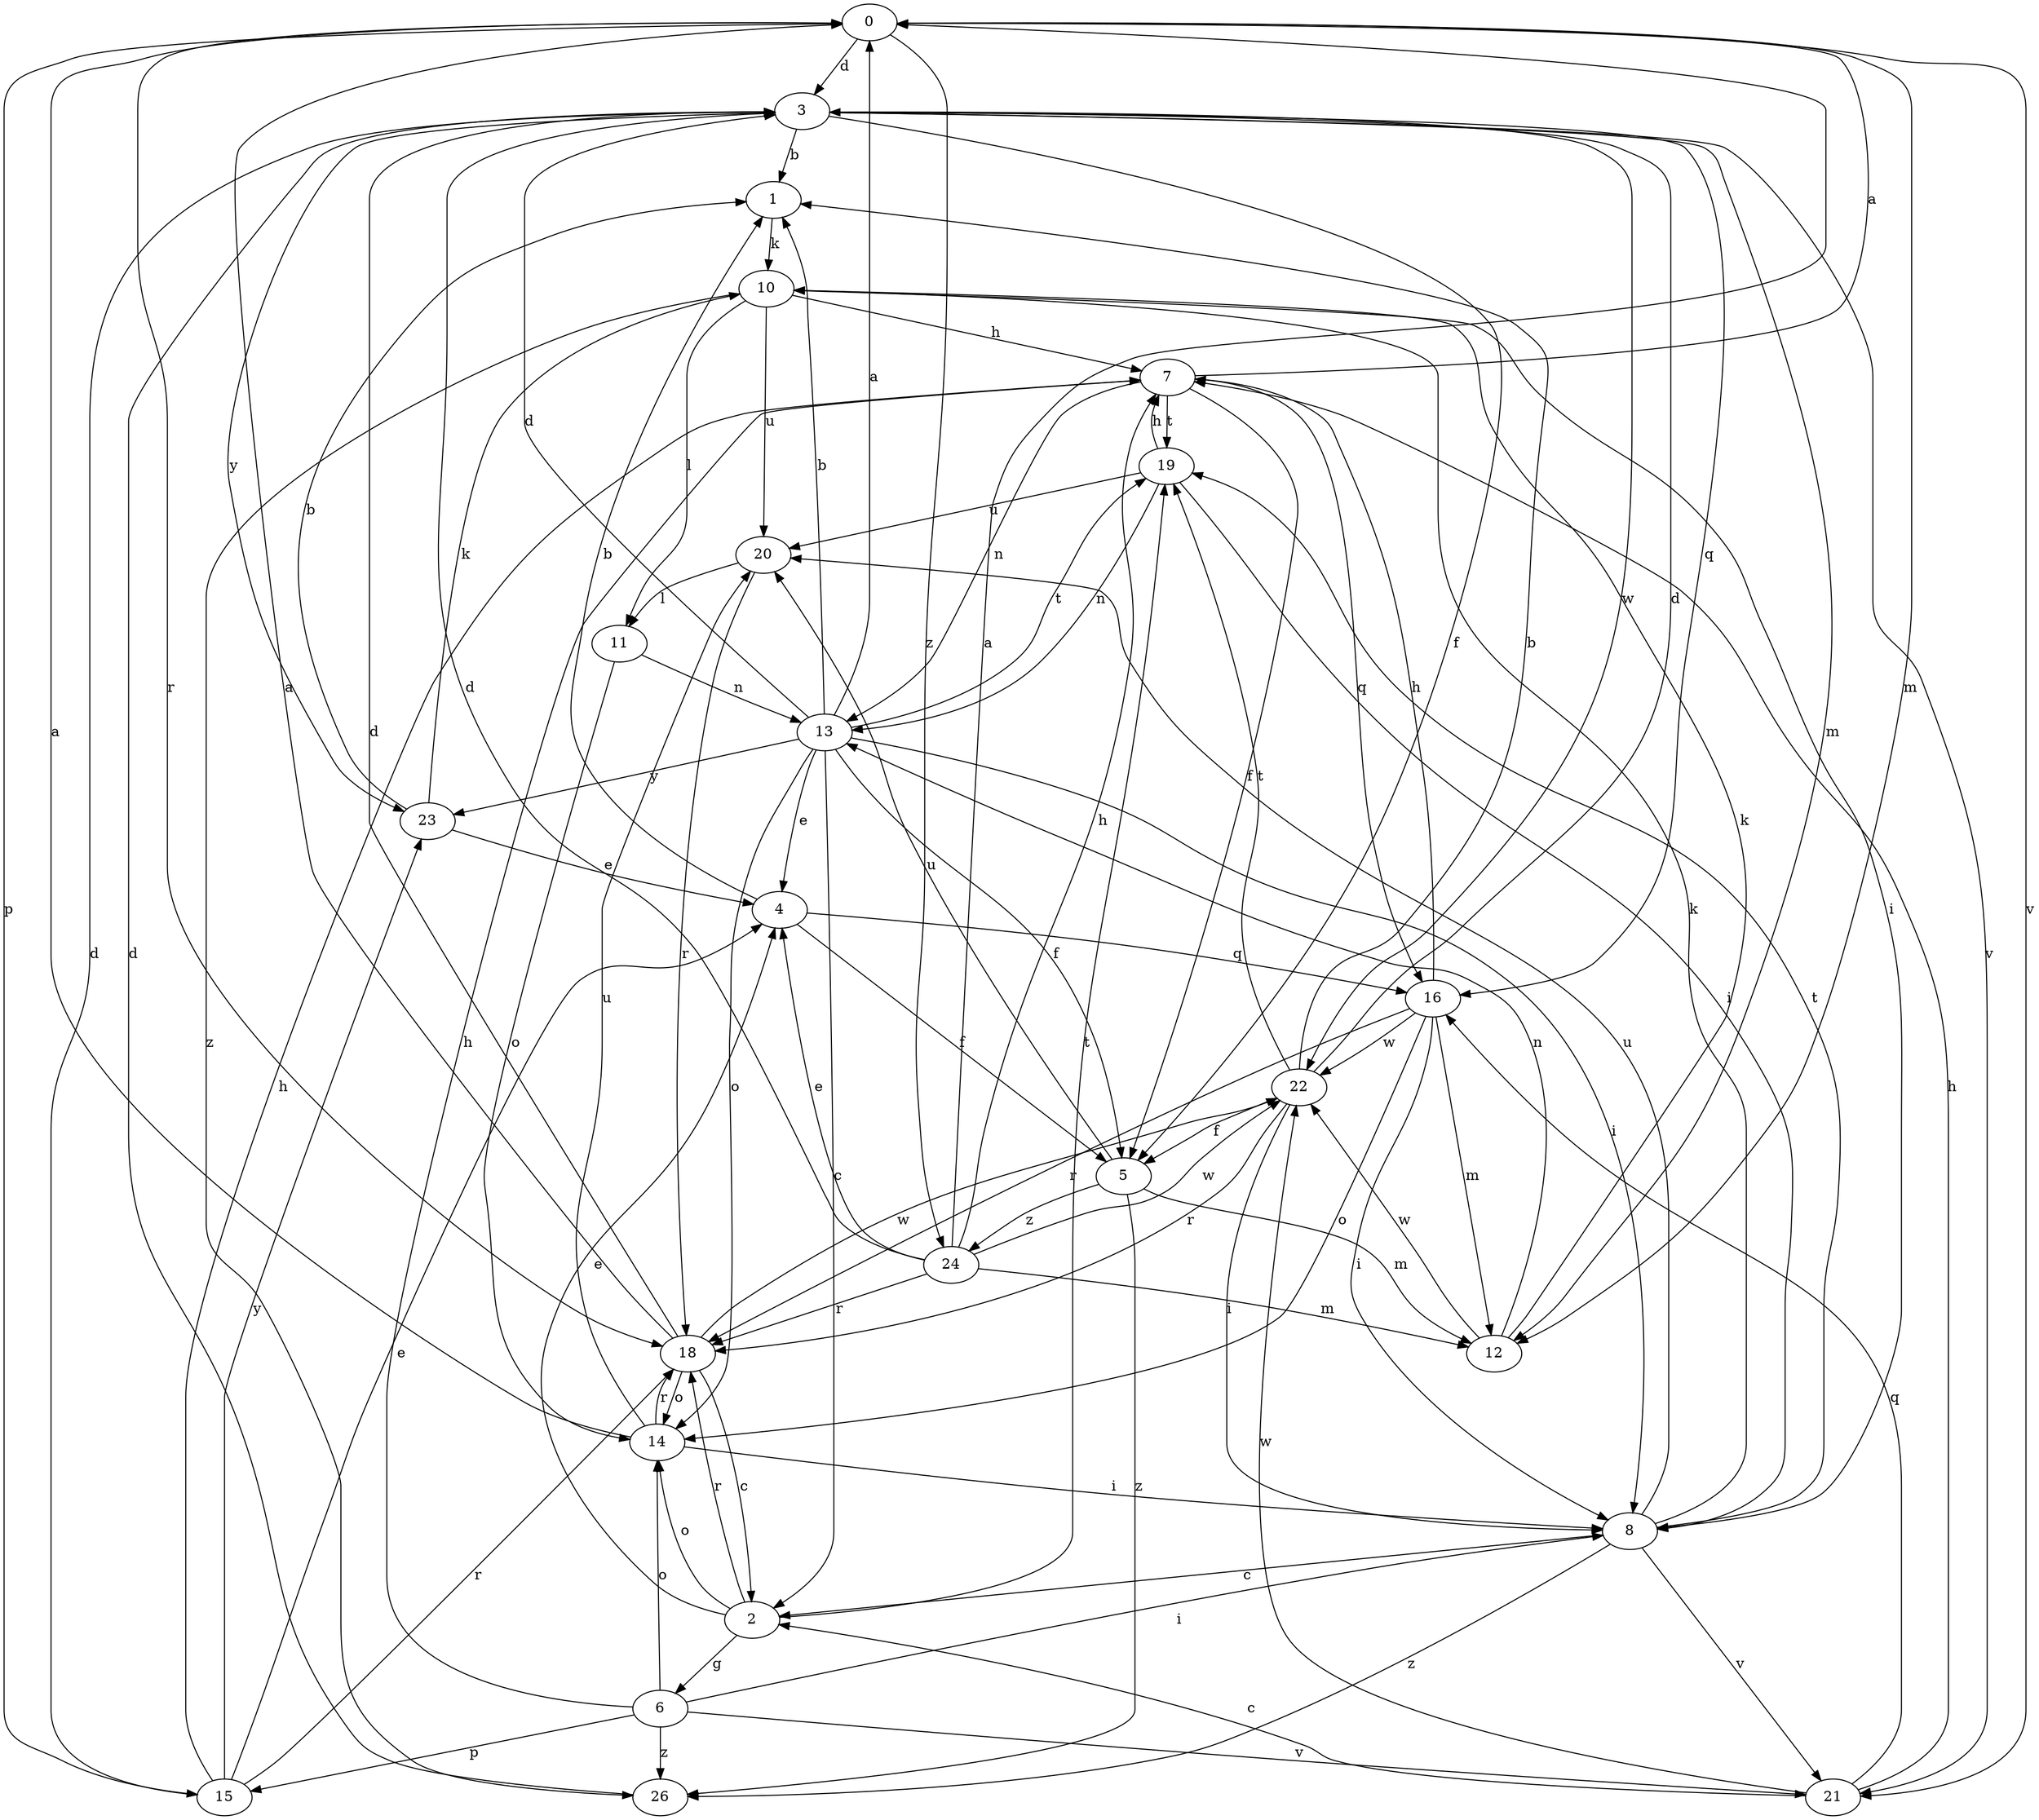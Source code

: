 strict digraph  {
0;
1;
2;
3;
4;
5;
6;
7;
8;
10;
11;
12;
13;
14;
15;
16;
18;
19;
20;
21;
22;
23;
24;
26;
0 -> 3  [label=d];
0 -> 12  [label=m];
0 -> 15  [label=p];
0 -> 18  [label=r];
0 -> 21  [label=v];
0 -> 24  [label=z];
1 -> 10  [label=k];
2 -> 4  [label=e];
2 -> 6  [label=g];
2 -> 14  [label=o];
2 -> 18  [label=r];
2 -> 19  [label=t];
3 -> 1  [label=b];
3 -> 5  [label=f];
3 -> 12  [label=m];
3 -> 16  [label=q];
3 -> 21  [label=v];
3 -> 22  [label=w];
3 -> 23  [label=y];
4 -> 1  [label=b];
4 -> 5  [label=f];
4 -> 16  [label=q];
5 -> 12  [label=m];
5 -> 20  [label=u];
5 -> 24  [label=z];
5 -> 26  [label=z];
6 -> 7  [label=h];
6 -> 8  [label=i];
6 -> 14  [label=o];
6 -> 15  [label=p];
6 -> 21  [label=v];
6 -> 26  [label=z];
7 -> 0  [label=a];
7 -> 5  [label=f];
7 -> 13  [label=n];
7 -> 16  [label=q];
7 -> 19  [label=t];
8 -> 2  [label=c];
8 -> 10  [label=k];
8 -> 19  [label=t];
8 -> 20  [label=u];
8 -> 21  [label=v];
8 -> 26  [label=z];
10 -> 7  [label=h];
10 -> 8  [label=i];
10 -> 11  [label=l];
10 -> 20  [label=u];
10 -> 26  [label=z];
11 -> 13  [label=n];
11 -> 14  [label=o];
12 -> 10  [label=k];
12 -> 13  [label=n];
12 -> 22  [label=w];
13 -> 0  [label=a];
13 -> 1  [label=b];
13 -> 2  [label=c];
13 -> 3  [label=d];
13 -> 4  [label=e];
13 -> 5  [label=f];
13 -> 8  [label=i];
13 -> 14  [label=o];
13 -> 19  [label=t];
13 -> 23  [label=y];
14 -> 0  [label=a];
14 -> 8  [label=i];
14 -> 18  [label=r];
14 -> 20  [label=u];
15 -> 3  [label=d];
15 -> 4  [label=e];
15 -> 7  [label=h];
15 -> 18  [label=r];
15 -> 23  [label=y];
16 -> 7  [label=h];
16 -> 8  [label=i];
16 -> 12  [label=m];
16 -> 14  [label=o];
16 -> 18  [label=r];
16 -> 22  [label=w];
18 -> 0  [label=a];
18 -> 2  [label=c];
18 -> 3  [label=d];
18 -> 14  [label=o];
18 -> 22  [label=w];
19 -> 7  [label=h];
19 -> 8  [label=i];
19 -> 13  [label=n];
19 -> 20  [label=u];
20 -> 11  [label=l];
20 -> 18  [label=r];
21 -> 2  [label=c];
21 -> 7  [label=h];
21 -> 16  [label=q];
21 -> 22  [label=w];
22 -> 1  [label=b];
22 -> 3  [label=d];
22 -> 5  [label=f];
22 -> 8  [label=i];
22 -> 18  [label=r];
22 -> 19  [label=t];
23 -> 1  [label=b];
23 -> 4  [label=e];
23 -> 10  [label=k];
24 -> 0  [label=a];
24 -> 3  [label=d];
24 -> 4  [label=e];
24 -> 7  [label=h];
24 -> 12  [label=m];
24 -> 18  [label=r];
24 -> 22  [label=w];
26 -> 3  [label=d];
}
